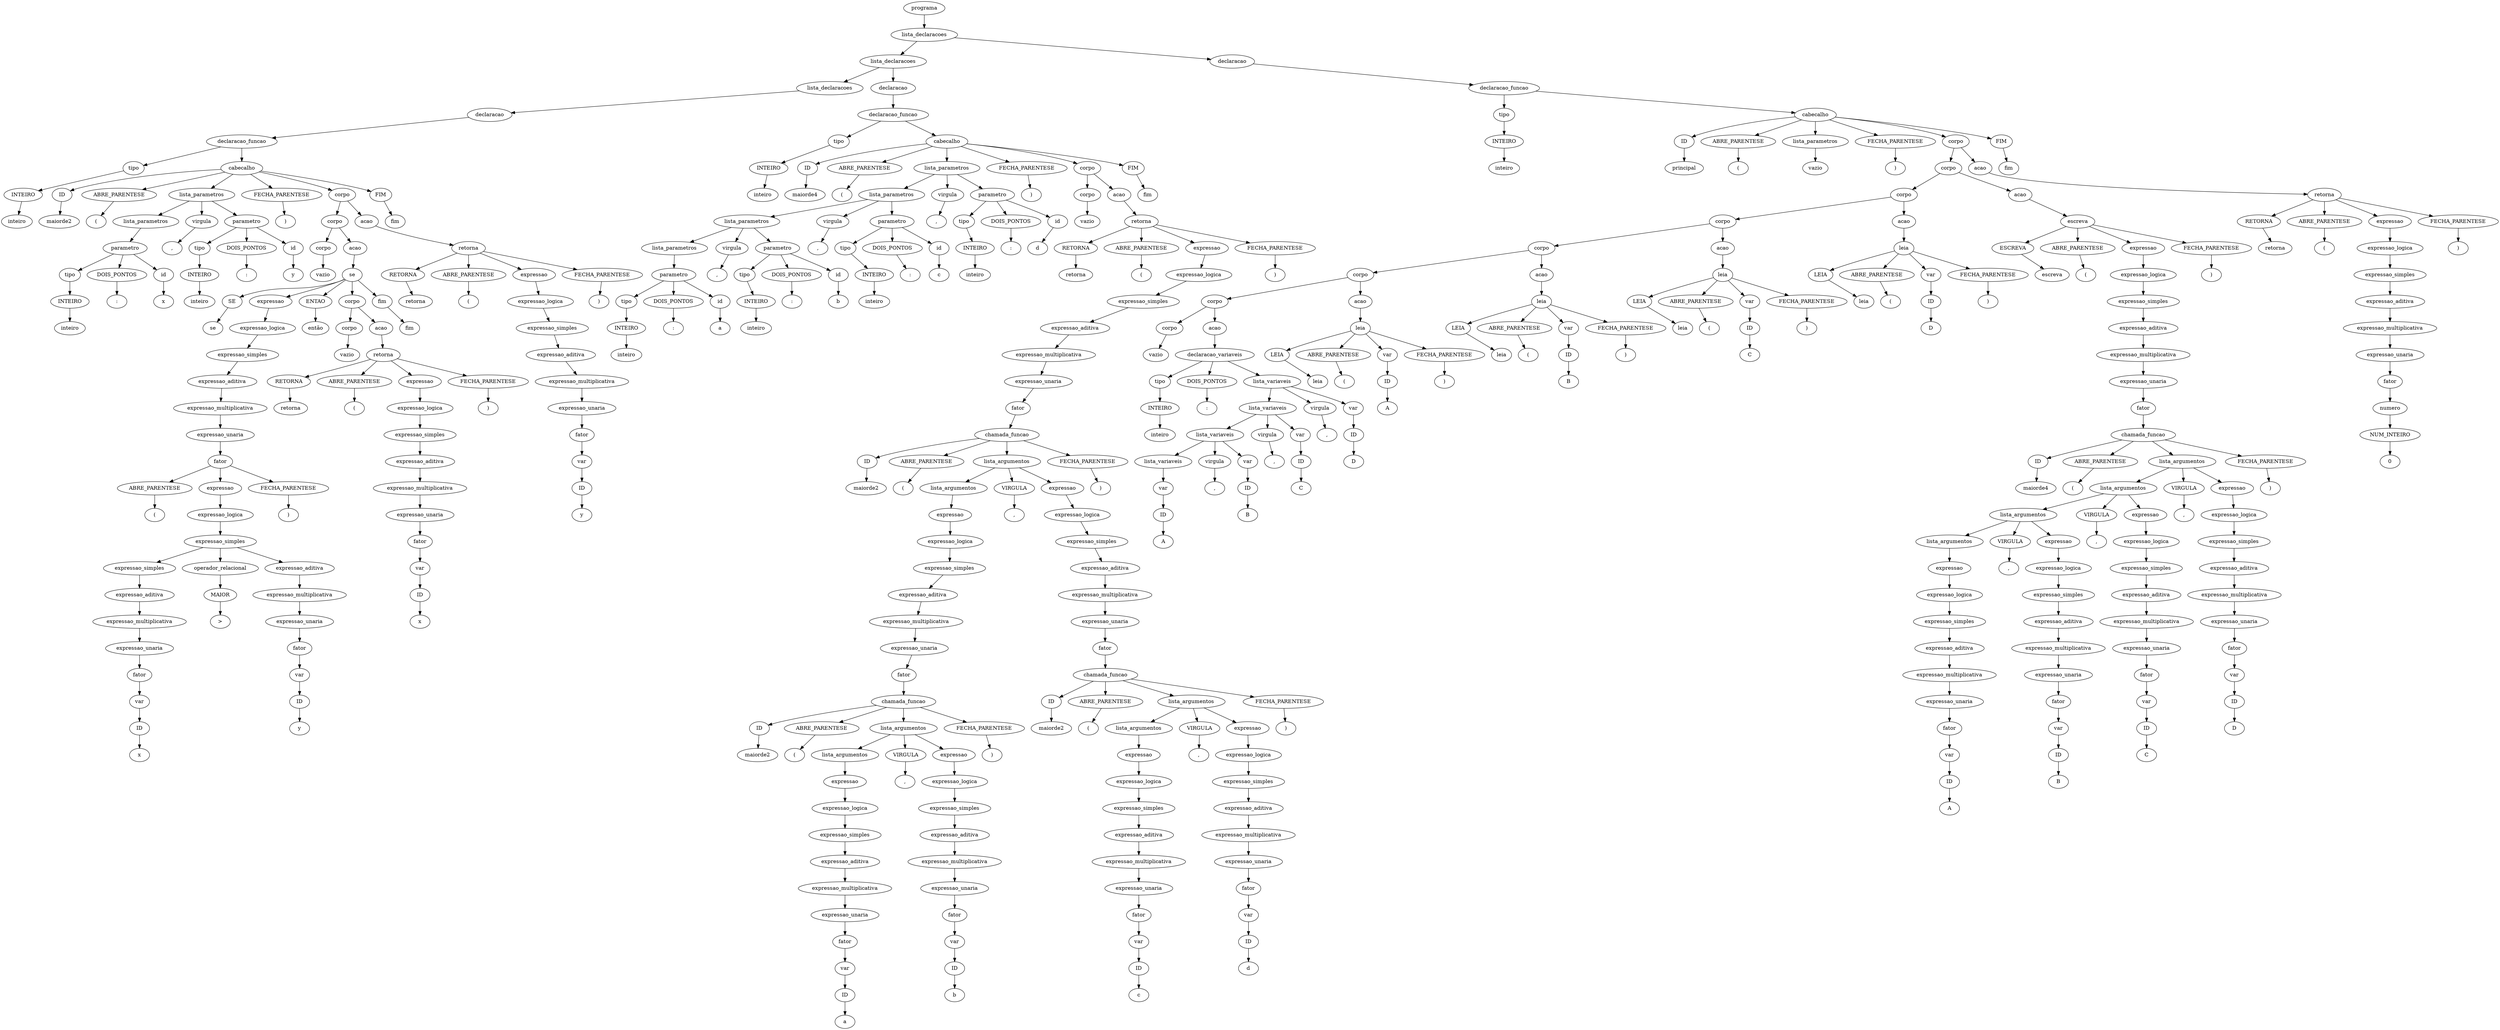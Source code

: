 digraph tree {
    "0x0" [label="programa"];
    "0x1" [label="lista_declaracoes"];
    "0x2" [label="lista_declaracoes"];
    "0x3" [label="lista_declaracoes"];
    "0x4" [label="declaracao"];
    "0x5" [label="declaracao_funcao"];
    "0x6" [label="tipo"];
    "0x7" [label="INTEIRO"];
    "0x8" [label="inteiro"];
    "0x9" [label="cabecalho"];
    "0xa" [label="ID"];
    "0xb" [label="maiorde2"];
    "0xc" [label="ABRE_PARENTESE"];
    "0xd" [label="("];
    "0xe" [label="lista_parametros"];
    "0xf" [label="lista_parametros"];
    "0x10" [label="parametro"];
    "0x11" [label="tipo"];
    "0x12" [label="INTEIRO"];
    "0x13" [label="inteiro"];
    "0x14" [label="DOIS_PONTOS"];
    "0x15" [label=":"];
    "0x16" [label="id"];
    "0x17" [label="x"];
    "0x18" [label="virgula"];
    "0x19" [label=","];
    "0x1a" [label="parametro"];
    "0x1b" [label="tipo"];
    "0x1c" [label="INTEIRO"];
    "0x1d" [label="inteiro"];
    "0x1e" [label="DOIS_PONTOS"];
    "0x1f" [label=":"];
    "0x20" [label="id"];
    "0x21" [label="y"];
    "0x22" [label="FECHA_PARENTESE"];
    "0x23" [label=")"];
    "0x24" [label="corpo"];
    "0x25" [label="corpo"];
    "0x26" [label="corpo"];
    "0x27" [label="vazio"];
    "0x28" [label="acao"];
    "0x29" [label="se"];
    "0x2a" [label="SE"];
    "0x2b" [label="se"];
    "0x2c" [label="expressao"];
    "0x2d" [label="expressao_logica"];
    "0x2e" [label="expressao_simples"];
    "0x2f" [label="expressao_aditiva"];
    "0x30" [label="expressao_multiplicativa"];
    "0x31" [label="expressao_unaria"];
    "0x32" [label="fator"];
    "0x33" [label="ABRE_PARENTESE"];
    "0x34" [label="("];
    "0x35" [label="expressao"];
    "0x36" [label="expressao_logica"];
    "0x37" [label="expressao_simples"];
    "0x38" [label="expressao_simples"];
    "0x39" [label="expressao_aditiva"];
    "0x3a" [label="expressao_multiplicativa"];
    "0x3b" [label="expressao_unaria"];
    "0x3c" [label="fator"];
    "0x3d" [label="var"];
    "0x3e" [label="ID"];
    "0x3f" [label="x"];
    "0x40" [label="operador_relacional"];
    "0x41" [label="MAIOR"];
    "0x42" [label=">"];
    "0x43" [label="expressao_aditiva"];
    "0x44" [label="expressao_multiplicativa"];
    "0x45" [label="expressao_unaria"];
    "0x46" [label="fator"];
    "0x47" [label="var"];
    "0x48" [label="ID"];
    "0x49" [label="y"];
    "0x4a" [label="FECHA_PARENTESE"];
    "0x4b" [label=")"];
    "0x4c" [label="ENTAO"];
    "0x4d" [label="então"];
    "0x4e" [label="corpo"];
    "0x4f" [label="corpo"];
    "0x50" [label="vazio"];
    "0x51" [label="acao"];
    "0x52" [label="retorna"];
    "0x53" [label="RETORNA"];
    "0x54" [label="retorna"];
    "0x55" [label="ABRE_PARENTESE"];
    "0x56" [label="("];
    "0x57" [label="expressao"];
    "0x58" [label="expressao_logica"];
    "0x59" [label="expressao_simples"];
    "0x5a" [label="expressao_aditiva"];
    "0x5b" [label="expressao_multiplicativa"];
    "0x5c" [label="expressao_unaria"];
    "0x5d" [label="fator"];
    "0x5e" [label="var"];
    "0x5f" [label="ID"];
    "0x60" [label="x"];
    "0x61" [label="FECHA_PARENTESE"];
    "0x62" [label=")"];
    "0x63" [label="fim"];
    "0x64" [label="fim"];
    "0x65" [label="acao"];
    "0x66" [label="retorna"];
    "0x67" [label="RETORNA"];
    "0x68" [label="retorna"];
    "0x69" [label="ABRE_PARENTESE"];
    "0x6a" [label="("];
    "0x6b" [label="expressao"];
    "0x6c" [label="expressao_logica"];
    "0x6d" [label="expressao_simples"];
    "0x6e" [label="expressao_aditiva"];
    "0x6f" [label="expressao_multiplicativa"];
    "0x70" [label="expressao_unaria"];
    "0x71" [label="fator"];
    "0x72" [label="var"];
    "0x73" [label="ID"];
    "0x74" [label="y"];
    "0x75" [label="FECHA_PARENTESE"];
    "0x76" [label=")"];
    "0x77" [label="FIM"];
    "0x78" [label="fim"];
    "0x79" [label="declaracao"];
    "0x7a" [label="declaracao_funcao"];
    "0x7b" [label="tipo"];
    "0x7c" [label="INTEIRO"];
    "0x7d" [label="inteiro"];
    "0x7e" [label="cabecalho"];
    "0x7f" [label="ID"];
    "0x80" [label="maiorde4"];
    "0x81" [label="ABRE_PARENTESE"];
    "0x82" [label="("];
    "0x83" [label="lista_parametros"];
    "0x84" [label="lista_parametros"];
    "0x85" [label="lista_parametros"];
    "0x86" [label="lista_parametros"];
    "0x87" [label="parametro"];
    "0x88" [label="tipo"];
    "0x89" [label="INTEIRO"];
    "0x8a" [label="inteiro"];
    "0x8b" [label="DOIS_PONTOS"];
    "0x8c" [label=":"];
    "0x8d" [label="id"];
    "0x8e" [label="a"];
    "0x8f" [label="virgula"];
    "0x90" [label=","];
    "0x91" [label="parametro"];
    "0x92" [label="tipo"];
    "0x93" [label="INTEIRO"];
    "0x94" [label="inteiro"];
    "0x95" [label="DOIS_PONTOS"];
    "0x96" [label=":"];
    "0x97" [label="id"];
    "0x98" [label="b"];
    "0x99" [label="virgula"];
    "0x9a" [label=","];
    "0x9b" [label="parametro"];
    "0x9c" [label="tipo"];
    "0x9d" [label="INTEIRO"];
    "0x9e" [label="inteiro"];
    "0x9f" [label="DOIS_PONTOS"];
    "0xa0" [label=":"];
    "0xa1" [label="id"];
    "0xa2" [label="c"];
    "0xa3" [label="virgula"];
    "0xa4" [label=","];
    "0xa5" [label="parametro"];
    "0xa6" [label="tipo"];
    "0xa7" [label="INTEIRO"];
    "0xa8" [label="inteiro"];
    "0xa9" [label="DOIS_PONTOS"];
    "0xaa" [label=":"];
    "0xab" [label="id"];
    "0xac" [label="d"];
    "0xad" [label="FECHA_PARENTESE"];
    "0xae" [label=")"];
    "0xaf" [label="corpo"];
    "0xb0" [label="corpo"];
    "0xb1" [label="vazio"];
    "0xb2" [label="acao"];
    "0xb3" [label="retorna"];
    "0xb4" [label="RETORNA"];
    "0xb5" [label="retorna"];
    "0xb6" [label="ABRE_PARENTESE"];
    "0xb7" [label="("];
    "0xb8" [label="expressao"];
    "0xb9" [label="expressao_logica"];
    "0xba" [label="expressao_simples"];
    "0xbb" [label="expressao_aditiva"];
    "0xbc" [label="expressao_multiplicativa"];
    "0xbd" [label="expressao_unaria"];
    "0xbe" [label="fator"];
    "0xbf" [label="chamada_funcao"];
    "0xc0" [label="ID"];
    "0xc1" [label="maiorde2"];
    "0xc2" [label="ABRE_PARENTESE"];
    "0xc3" [label="("];
    "0xc4" [label="lista_argumentos"];
    "0xc5" [label="lista_argumentos"];
    "0xc6" [label="expressao"];
    "0xc7" [label="expressao_logica"];
    "0xc8" [label="expressao_simples"];
    "0xc9" [label="expressao_aditiva"];
    "0xca" [label="expressao_multiplicativa"];
    "0xcb" [label="expressao_unaria"];
    "0xcc" [label="fator"];
    "0xcd" [label="chamada_funcao"];
    "0xce" [label="ID"];
    "0xcf" [label="maiorde2"];
    "0xd0" [label="ABRE_PARENTESE"];
    "0xd1" [label="("];
    "0xd2" [label="lista_argumentos"];
    "0xd3" [label="lista_argumentos"];
    "0xd4" [label="expressao"];
    "0xd5" [label="expressao_logica"];
    "0xd6" [label="expressao_simples"];
    "0xd7" [label="expressao_aditiva"];
    "0xd8" [label="expressao_multiplicativa"];
    "0xd9" [label="expressao_unaria"];
    "0xda" [label="fator"];
    "0xdb" [label="var"];
    "0xdc" [label="ID"];
    "0xdd" [label="a"];
    "0xde" [label="VIRGULA"];
    "0xdf" [label=","];
    "0xe0" [label="expressao"];
    "0xe1" [label="expressao_logica"];
    "0xe2" [label="expressao_simples"];
    "0xe3" [label="expressao_aditiva"];
    "0xe4" [label="expressao_multiplicativa"];
    "0xe5" [label="expressao_unaria"];
    "0xe6" [label="fator"];
    "0xe7" [label="var"];
    "0xe8" [label="ID"];
    "0xe9" [label="b"];
    "0xea" [label="FECHA_PARENTESE"];
    "0xeb" [label=")"];
    "0xec" [label="VIRGULA"];
    "0xed" [label=","];
    "0xee" [label="expressao"];
    "0xef" [label="expressao_logica"];
    "0xf0" [label="expressao_simples"];
    "0xf1" [label="expressao_aditiva"];
    "0xf2" [label="expressao_multiplicativa"];
    "0xf3" [label="expressao_unaria"];
    "0xf4" [label="fator"];
    "0xf5" [label="chamada_funcao"];
    "0xf6" [label="ID"];
    "0xf7" [label="maiorde2"];
    "0xf8" [label="ABRE_PARENTESE"];
    "0xf9" [label="("];
    "0xfa" [label="lista_argumentos"];
    "0xfb" [label="lista_argumentos"];
    "0xfc" [label="expressao"];
    "0xfd" [label="expressao_logica"];
    "0xfe" [label="expressao_simples"];
    "0xff" [label="expressao_aditiva"];
    "0x100" [label="expressao_multiplicativa"];
    "0x101" [label="expressao_unaria"];
    "0x102" [label="fator"];
    "0x103" [label="var"];
    "0x104" [label="ID"];
    "0x105" [label="c"];
    "0x106" [label="VIRGULA"];
    "0x107" [label=","];
    "0x108" [label="expressao"];
    "0x109" [label="expressao_logica"];
    "0x10a" [label="expressao_simples"];
    "0x10b" [label="expressao_aditiva"];
    "0x10c" [label="expressao_multiplicativa"];
    "0x10d" [label="expressao_unaria"];
    "0x10e" [label="fator"];
    "0x10f" [label="var"];
    "0x110" [label="ID"];
    "0x111" [label="d"];
    "0x112" [label="FECHA_PARENTESE"];
    "0x113" [label=")"];
    "0x114" [label="FECHA_PARENTESE"];
    "0x115" [label=")"];
    "0x116" [label="FECHA_PARENTESE"];
    "0x117" [label=")"];
    "0x118" [label="FIM"];
    "0x119" [label="fim"];
    "0x11a" [label="declaracao"];
    "0x11b" [label="declaracao_funcao"];
    "0x11c" [label="tipo"];
    "0x11d" [label="INTEIRO"];
    "0x11e" [label="inteiro"];
    "0x11f" [label="cabecalho"];
    "0x120" [label="ID"];
    "0x121" [label="principal"];
    "0x122" [label="ABRE_PARENTESE"];
    "0x123" [label="("];
    "0x124" [label="lista_parametros"];
    "0x125" [label="vazio"];
    "0x126" [label="FECHA_PARENTESE"];
    "0x127" [label=")"];
    "0x128" [label="corpo"];
    "0x129" [label="corpo"];
    "0x12a" [label="corpo"];
    "0x12b" [label="corpo"];
    "0x12c" [label="corpo"];
    "0x12d" [label="corpo"];
    "0x12e" [label="corpo"];
    "0x12f" [label="corpo"];
    "0x130" [label="vazio"];
    "0x131" [label="acao"];
    "0x132" [label="declaracao_variaveis"];
    "0x133" [label="tipo"];
    "0x134" [label="INTEIRO"];
    "0x135" [label="inteiro"];
    "0x136" [label="DOIS_PONTOS"];
    "0x137" [label=":"];
    "0x138" [label="lista_variaveis"];
    "0x139" [label="lista_variaveis"];
    "0x13a" [label="lista_variaveis"];
    "0x13b" [label="lista_variaveis"];
    "0x13c" [label="var"];
    "0x13d" [label="ID"];
    "0x13e" [label="A"];
    "0x13f" [label="virgula"];
    "0x140" [label=","];
    "0x141" [label="var"];
    "0x142" [label="ID"];
    "0x143" [label="B"];
    "0x144" [label="virgula"];
    "0x145" [label=","];
    "0x146" [label="var"];
    "0x147" [label="ID"];
    "0x148" [label="C"];
    "0x149" [label="virgula"];
    "0x14a" [label=","];
    "0x14b" [label="var"];
    "0x14c" [label="ID"];
    "0x14d" [label="D"];
    "0x14e" [label="acao"];
    "0x14f" [label="leia"];
    "0x150" [label="LEIA"];
    "0x151" [label="leia"];
    "0x152" [label="ABRE_PARENTESE"];
    "0x153" [label="("];
    "0x154" [label="var"];
    "0x155" [label="ID"];
    "0x156" [label="A"];
    "0x157" [label="FECHA_PARENTESE"];
    "0x158" [label=")"];
    "0x159" [label="acao"];
    "0x15a" [label="leia"];
    "0x15b" [label="LEIA"];
    "0x15c" [label="leia"];
    "0x15d" [label="ABRE_PARENTESE"];
    "0x15e" [label="("];
    "0x15f" [label="var"];
    "0x160" [label="ID"];
    "0x161" [label="B"];
    "0x162" [label="FECHA_PARENTESE"];
    "0x163" [label=")"];
    "0x164" [label="acao"];
    "0x165" [label="leia"];
    "0x166" [label="LEIA"];
    "0x167" [label="leia"];
    "0x168" [label="ABRE_PARENTESE"];
    "0x169" [label="("];
    "0x16a" [label="var"];
    "0x16b" [label="ID"];
    "0x16c" [label="C"];
    "0x16d" [label="FECHA_PARENTESE"];
    "0x16e" [label=")"];
    "0x16f" [label="acao"];
    "0x170" [label="leia"];
    "0x171" [label="LEIA"];
    "0x172" [label="leia"];
    "0x173" [label="ABRE_PARENTESE"];
    "0x174" [label="("];
    "0x175" [label="var"];
    "0x176" [label="ID"];
    "0x177" [label="D"];
    "0x178" [label="FECHA_PARENTESE"];
    "0x179" [label=")"];
    "0x17a" [label="acao"];
    "0x17b" [label="escreva"];
    "0x17c" [label="ESCREVA"];
    "0x17d" [label="escreva"];
    "0x17e" [label="ABRE_PARENTESE"];
    "0x17f" [label="("];
    "0x180" [label="expressao"];
    "0x181" [label="expressao_logica"];
    "0x182" [label="expressao_simples"];
    "0x183" [label="expressao_aditiva"];
    "0x184" [label="expressao_multiplicativa"];
    "0x185" [label="expressao_unaria"];
    "0x186" [label="fator"];
    "0x187" [label="chamada_funcao"];
    "0x188" [label="ID"];
    "0x189" [label="maiorde4"];
    "0x18a" [label="ABRE_PARENTESE"];
    "0x18b" [label="("];
    "0x18c" [label="lista_argumentos"];
    "0x18d" [label="lista_argumentos"];
    "0x18e" [label="lista_argumentos"];
    "0x18f" [label="lista_argumentos"];
    "0x190" [label="expressao"];
    "0x191" [label="expressao_logica"];
    "0x192" [label="expressao_simples"];
    "0x193" [label="expressao_aditiva"];
    "0x194" [label="expressao_multiplicativa"];
    "0x195" [label="expressao_unaria"];
    "0x196" [label="fator"];
    "0x197" [label="var"];
    "0x198" [label="ID"];
    "0x199" [label="A"];
    "0x19a" [label="VIRGULA"];
    "0x19b" [label=","];
    "0x19c" [label="expressao"];
    "0x19d" [label="expressao_logica"];
    "0x19e" [label="expressao_simples"];
    "0x19f" [label="expressao_aditiva"];
    "0x1a0" [label="expressao_multiplicativa"];
    "0x1a1" [label="expressao_unaria"];
    "0x1a2" [label="fator"];
    "0x1a3" [label="var"];
    "0x1a4" [label="ID"];
    "0x1a5" [label="B"];
    "0x1a6" [label="VIRGULA"];
    "0x1a7" [label=","];
    "0x1a8" [label="expressao"];
    "0x1a9" [label="expressao_logica"];
    "0x1aa" [label="expressao_simples"];
    "0x1ab" [label="expressao_aditiva"];
    "0x1ac" [label="expressao_multiplicativa"];
    "0x1ad" [label="expressao_unaria"];
    "0x1ae" [label="fator"];
    "0x1af" [label="var"];
    "0x1b0" [label="ID"];
    "0x1b1" [label="C"];
    "0x1b2" [label="VIRGULA"];
    "0x1b3" [label=","];
    "0x1b4" [label="expressao"];
    "0x1b5" [label="expressao_logica"];
    "0x1b6" [label="expressao_simples"];
    "0x1b7" [label="expressao_aditiva"];
    "0x1b8" [label="expressao_multiplicativa"];
    "0x1b9" [label="expressao_unaria"];
    "0x1ba" [label="fator"];
    "0x1bb" [label="var"];
    "0x1bc" [label="ID"];
    "0x1bd" [label="D"];
    "0x1be" [label="FECHA_PARENTESE"];
    "0x1bf" [label=")"];
    "0x1c0" [label="FECHA_PARENTESE"];
    "0x1c1" [label=")"];
    "0x1c2" [label="acao"];
    "0x1c3" [label="retorna"];
    "0x1c4" [label="RETORNA"];
    "0x1c5" [label="retorna"];
    "0x1c6" [label="ABRE_PARENTESE"];
    "0x1c7" [label="("];
    "0x1c8" [label="expressao"];
    "0x1c9" [label="expressao_logica"];
    "0x1ca" [label="expressao_simples"];
    "0x1cb" [label="expressao_aditiva"];
    "0x1cc" [label="expressao_multiplicativa"];
    "0x1cd" [label="expressao_unaria"];
    "0x1ce" [label="fator"];
    "0x1cf" [label="numero"];
    "0x1d0" [label="NUM_INTEIRO"];
    "0x1d1" [label="0"];
    "0x1d2" [label="FECHA_PARENTESE"];
    "0x1d3" [label=")"];
    "0x1d4" [label="FIM"];
    "0x1d5" [label="fim"];
    "0x0" -> "0x1";
    "0x1" -> "0x2";
    "0x1" -> "0x11a";
    "0x2" -> "0x3";
    "0x2" -> "0x79";
    "0x3" -> "0x4";
    "0x4" -> "0x5";
    "0x5" -> "0x6";
    "0x5" -> "0x9";
    "0x6" -> "0x7";
    "0x7" -> "0x8";
    "0x9" -> "0xa";
    "0x9" -> "0xc";
    "0x9" -> "0xe";
    "0x9" -> "0x22";
    "0x9" -> "0x24";
    "0x9" -> "0x77";
    "0xa" -> "0xb";
    "0xc" -> "0xd";
    "0xe" -> "0xf";
    "0xe" -> "0x18";
    "0xe" -> "0x1a";
    "0xf" -> "0x10";
    "0x10" -> "0x11";
    "0x10" -> "0x14";
    "0x10" -> "0x16";
    "0x11" -> "0x12";
    "0x12" -> "0x13";
    "0x14" -> "0x15";
    "0x16" -> "0x17";
    "0x18" -> "0x19";
    "0x1a" -> "0x1b";
    "0x1a" -> "0x1e";
    "0x1a" -> "0x20";
    "0x1b" -> "0x1c";
    "0x1c" -> "0x1d";
    "0x1e" -> "0x1f";
    "0x20" -> "0x21";
    "0x22" -> "0x23";
    "0x24" -> "0x25";
    "0x24" -> "0x65";
    "0x25" -> "0x26";
    "0x25" -> "0x28";
    "0x26" -> "0x27";
    "0x28" -> "0x29";
    "0x29" -> "0x2a";
    "0x29" -> "0x2c";
    "0x29" -> "0x4c";
    "0x29" -> "0x4e";
    "0x29" -> "0x63";
    "0x2a" -> "0x2b";
    "0x2c" -> "0x2d";
    "0x2d" -> "0x2e";
    "0x2e" -> "0x2f";
    "0x2f" -> "0x30";
    "0x30" -> "0x31";
    "0x31" -> "0x32";
    "0x32" -> "0x33";
    "0x32" -> "0x35";
    "0x32" -> "0x4a";
    "0x33" -> "0x34";
    "0x35" -> "0x36";
    "0x36" -> "0x37";
    "0x37" -> "0x38";
    "0x37" -> "0x40";
    "0x37" -> "0x43";
    "0x38" -> "0x39";
    "0x39" -> "0x3a";
    "0x3a" -> "0x3b";
    "0x3b" -> "0x3c";
    "0x3c" -> "0x3d";
    "0x3d" -> "0x3e";
    "0x3e" -> "0x3f";
    "0x40" -> "0x41";
    "0x41" -> "0x42";
    "0x43" -> "0x44";
    "0x44" -> "0x45";
    "0x45" -> "0x46";
    "0x46" -> "0x47";
    "0x47" -> "0x48";
    "0x48" -> "0x49";
    "0x4a" -> "0x4b";
    "0x4c" -> "0x4d";
    "0x4e" -> "0x4f";
    "0x4e" -> "0x51";
    "0x4f" -> "0x50";
    "0x51" -> "0x52";
    "0x52" -> "0x53";
    "0x52" -> "0x55";
    "0x52" -> "0x57";
    "0x52" -> "0x61";
    "0x53" -> "0x54";
    "0x55" -> "0x56";
    "0x57" -> "0x58";
    "0x58" -> "0x59";
    "0x59" -> "0x5a";
    "0x5a" -> "0x5b";
    "0x5b" -> "0x5c";
    "0x5c" -> "0x5d";
    "0x5d" -> "0x5e";
    "0x5e" -> "0x5f";
    "0x5f" -> "0x60";
    "0x61" -> "0x62";
    "0x63" -> "0x64";
    "0x65" -> "0x66";
    "0x66" -> "0x67";
    "0x66" -> "0x69";
    "0x66" -> "0x6b";
    "0x66" -> "0x75";
    "0x67" -> "0x68";
    "0x69" -> "0x6a";
    "0x6b" -> "0x6c";
    "0x6c" -> "0x6d";
    "0x6d" -> "0x6e";
    "0x6e" -> "0x6f";
    "0x6f" -> "0x70";
    "0x70" -> "0x71";
    "0x71" -> "0x72";
    "0x72" -> "0x73";
    "0x73" -> "0x74";
    "0x75" -> "0x76";
    "0x77" -> "0x78";
    "0x79" -> "0x7a";
    "0x7a" -> "0x7b";
    "0x7a" -> "0x7e";
    "0x7b" -> "0x7c";
    "0x7c" -> "0x7d";
    "0x7e" -> "0x7f";
    "0x7e" -> "0x81";
    "0x7e" -> "0x83";
    "0x7e" -> "0xad";
    "0x7e" -> "0xaf";
    "0x7e" -> "0x118";
    "0x7f" -> "0x80";
    "0x81" -> "0x82";
    "0x83" -> "0x84";
    "0x83" -> "0xa3";
    "0x83" -> "0xa5";
    "0x84" -> "0x85";
    "0x84" -> "0x99";
    "0x84" -> "0x9b";
    "0x85" -> "0x86";
    "0x85" -> "0x8f";
    "0x85" -> "0x91";
    "0x86" -> "0x87";
    "0x87" -> "0x88";
    "0x87" -> "0x8b";
    "0x87" -> "0x8d";
    "0x88" -> "0x89";
    "0x89" -> "0x8a";
    "0x8b" -> "0x8c";
    "0x8d" -> "0x8e";
    "0x8f" -> "0x90";
    "0x91" -> "0x92";
    "0x91" -> "0x95";
    "0x91" -> "0x97";
    "0x92" -> "0x93";
    "0x93" -> "0x94";
    "0x95" -> "0x96";
    "0x97" -> "0x98";
    "0x99" -> "0x9a";
    "0x9b" -> "0x9c";
    "0x9b" -> "0x9f";
    "0x9b" -> "0xa1";
    "0x9c" -> "0x9d";
    "0x9d" -> "0x9e";
    "0x9f" -> "0xa0";
    "0xa1" -> "0xa2";
    "0xa3" -> "0xa4";
    "0xa5" -> "0xa6";
    "0xa5" -> "0xa9";
    "0xa5" -> "0xab";
    "0xa6" -> "0xa7";
    "0xa7" -> "0xa8";
    "0xa9" -> "0xaa";
    "0xab" -> "0xac";
    "0xad" -> "0xae";
    "0xaf" -> "0xb0";
    "0xaf" -> "0xb2";
    "0xb0" -> "0xb1";
    "0xb2" -> "0xb3";
    "0xb3" -> "0xb4";
    "0xb3" -> "0xb6";
    "0xb3" -> "0xb8";
    "0xb3" -> "0x116";
    "0xb4" -> "0xb5";
    "0xb6" -> "0xb7";
    "0xb8" -> "0xb9";
    "0xb9" -> "0xba";
    "0xba" -> "0xbb";
    "0xbb" -> "0xbc";
    "0xbc" -> "0xbd";
    "0xbd" -> "0xbe";
    "0xbe" -> "0xbf";
    "0xbf" -> "0xc0";
    "0xbf" -> "0xc2";
    "0xbf" -> "0xc4";
    "0xbf" -> "0x114";
    "0xc0" -> "0xc1";
    "0xc2" -> "0xc3";
    "0xc4" -> "0xc5";
    "0xc4" -> "0xec";
    "0xc4" -> "0xee";
    "0xc5" -> "0xc6";
    "0xc6" -> "0xc7";
    "0xc7" -> "0xc8";
    "0xc8" -> "0xc9";
    "0xc9" -> "0xca";
    "0xca" -> "0xcb";
    "0xcb" -> "0xcc";
    "0xcc" -> "0xcd";
    "0xcd" -> "0xce";
    "0xcd" -> "0xd0";
    "0xcd" -> "0xd2";
    "0xcd" -> "0xea";
    "0xce" -> "0xcf";
    "0xd0" -> "0xd1";
    "0xd2" -> "0xd3";
    "0xd2" -> "0xde";
    "0xd2" -> "0xe0";
    "0xd3" -> "0xd4";
    "0xd4" -> "0xd5";
    "0xd5" -> "0xd6";
    "0xd6" -> "0xd7";
    "0xd7" -> "0xd8";
    "0xd8" -> "0xd9";
    "0xd9" -> "0xda";
    "0xda" -> "0xdb";
    "0xdb" -> "0xdc";
    "0xdc" -> "0xdd";
    "0xde" -> "0xdf";
    "0xe0" -> "0xe1";
    "0xe1" -> "0xe2";
    "0xe2" -> "0xe3";
    "0xe3" -> "0xe4";
    "0xe4" -> "0xe5";
    "0xe5" -> "0xe6";
    "0xe6" -> "0xe7";
    "0xe7" -> "0xe8";
    "0xe8" -> "0xe9";
    "0xea" -> "0xeb";
    "0xec" -> "0xed";
    "0xee" -> "0xef";
    "0xef" -> "0xf0";
    "0xf0" -> "0xf1";
    "0xf1" -> "0xf2";
    "0xf2" -> "0xf3";
    "0xf3" -> "0xf4";
    "0xf4" -> "0xf5";
    "0xf5" -> "0xf6";
    "0xf5" -> "0xf8";
    "0xf5" -> "0xfa";
    "0xf5" -> "0x112";
    "0xf6" -> "0xf7";
    "0xf8" -> "0xf9";
    "0xfa" -> "0xfb";
    "0xfa" -> "0x106";
    "0xfa" -> "0x108";
    "0xfb" -> "0xfc";
    "0xfc" -> "0xfd";
    "0xfd" -> "0xfe";
    "0xfe" -> "0xff";
    "0xff" -> "0x100";
    "0x100" -> "0x101";
    "0x101" -> "0x102";
    "0x102" -> "0x103";
    "0x103" -> "0x104";
    "0x104" -> "0x105";
    "0x106" -> "0x107";
    "0x108" -> "0x109";
    "0x109" -> "0x10a";
    "0x10a" -> "0x10b";
    "0x10b" -> "0x10c";
    "0x10c" -> "0x10d";
    "0x10d" -> "0x10e";
    "0x10e" -> "0x10f";
    "0x10f" -> "0x110";
    "0x110" -> "0x111";
    "0x112" -> "0x113";
    "0x114" -> "0x115";
    "0x116" -> "0x117";
    "0x118" -> "0x119";
    "0x11a" -> "0x11b";
    "0x11b" -> "0x11c";
    "0x11b" -> "0x11f";
    "0x11c" -> "0x11d";
    "0x11d" -> "0x11e";
    "0x11f" -> "0x120";
    "0x11f" -> "0x122";
    "0x11f" -> "0x124";
    "0x11f" -> "0x126";
    "0x11f" -> "0x128";
    "0x11f" -> "0x1d4";
    "0x120" -> "0x121";
    "0x122" -> "0x123";
    "0x124" -> "0x125";
    "0x126" -> "0x127";
    "0x128" -> "0x129";
    "0x128" -> "0x1c2";
    "0x129" -> "0x12a";
    "0x129" -> "0x17a";
    "0x12a" -> "0x12b";
    "0x12a" -> "0x16f";
    "0x12b" -> "0x12c";
    "0x12b" -> "0x164";
    "0x12c" -> "0x12d";
    "0x12c" -> "0x159";
    "0x12d" -> "0x12e";
    "0x12d" -> "0x14e";
    "0x12e" -> "0x12f";
    "0x12e" -> "0x131";
    "0x12f" -> "0x130";
    "0x131" -> "0x132";
    "0x132" -> "0x133";
    "0x132" -> "0x136";
    "0x132" -> "0x138";
    "0x133" -> "0x134";
    "0x134" -> "0x135";
    "0x136" -> "0x137";
    "0x138" -> "0x139";
    "0x138" -> "0x149";
    "0x138" -> "0x14b";
    "0x139" -> "0x13a";
    "0x139" -> "0x144";
    "0x139" -> "0x146";
    "0x13a" -> "0x13b";
    "0x13a" -> "0x13f";
    "0x13a" -> "0x141";
    "0x13b" -> "0x13c";
    "0x13c" -> "0x13d";
    "0x13d" -> "0x13e";
    "0x13f" -> "0x140";
    "0x141" -> "0x142";
    "0x142" -> "0x143";
    "0x144" -> "0x145";
    "0x146" -> "0x147";
    "0x147" -> "0x148";
    "0x149" -> "0x14a";
    "0x14b" -> "0x14c";
    "0x14c" -> "0x14d";
    "0x14e" -> "0x14f";
    "0x14f" -> "0x150";
    "0x14f" -> "0x152";
    "0x14f" -> "0x154";
    "0x14f" -> "0x157";
    "0x150" -> "0x151";
    "0x152" -> "0x153";
    "0x154" -> "0x155";
    "0x155" -> "0x156";
    "0x157" -> "0x158";
    "0x159" -> "0x15a";
    "0x15a" -> "0x15b";
    "0x15a" -> "0x15d";
    "0x15a" -> "0x15f";
    "0x15a" -> "0x162";
    "0x15b" -> "0x15c";
    "0x15d" -> "0x15e";
    "0x15f" -> "0x160";
    "0x160" -> "0x161";
    "0x162" -> "0x163";
    "0x164" -> "0x165";
    "0x165" -> "0x166";
    "0x165" -> "0x168";
    "0x165" -> "0x16a";
    "0x165" -> "0x16d";
    "0x166" -> "0x167";
    "0x168" -> "0x169";
    "0x16a" -> "0x16b";
    "0x16b" -> "0x16c";
    "0x16d" -> "0x16e";
    "0x16f" -> "0x170";
    "0x170" -> "0x171";
    "0x170" -> "0x173";
    "0x170" -> "0x175";
    "0x170" -> "0x178";
    "0x171" -> "0x172";
    "0x173" -> "0x174";
    "0x175" -> "0x176";
    "0x176" -> "0x177";
    "0x178" -> "0x179";
    "0x17a" -> "0x17b";
    "0x17b" -> "0x17c";
    "0x17b" -> "0x17e";
    "0x17b" -> "0x180";
    "0x17b" -> "0x1c0";
    "0x17c" -> "0x17d";
    "0x17e" -> "0x17f";
    "0x180" -> "0x181";
    "0x181" -> "0x182";
    "0x182" -> "0x183";
    "0x183" -> "0x184";
    "0x184" -> "0x185";
    "0x185" -> "0x186";
    "0x186" -> "0x187";
    "0x187" -> "0x188";
    "0x187" -> "0x18a";
    "0x187" -> "0x18c";
    "0x187" -> "0x1be";
    "0x188" -> "0x189";
    "0x18a" -> "0x18b";
    "0x18c" -> "0x18d";
    "0x18c" -> "0x1b2";
    "0x18c" -> "0x1b4";
    "0x18d" -> "0x18e";
    "0x18d" -> "0x1a6";
    "0x18d" -> "0x1a8";
    "0x18e" -> "0x18f";
    "0x18e" -> "0x19a";
    "0x18e" -> "0x19c";
    "0x18f" -> "0x190";
    "0x190" -> "0x191";
    "0x191" -> "0x192";
    "0x192" -> "0x193";
    "0x193" -> "0x194";
    "0x194" -> "0x195";
    "0x195" -> "0x196";
    "0x196" -> "0x197";
    "0x197" -> "0x198";
    "0x198" -> "0x199";
    "0x19a" -> "0x19b";
    "0x19c" -> "0x19d";
    "0x19d" -> "0x19e";
    "0x19e" -> "0x19f";
    "0x19f" -> "0x1a0";
    "0x1a0" -> "0x1a1";
    "0x1a1" -> "0x1a2";
    "0x1a2" -> "0x1a3";
    "0x1a3" -> "0x1a4";
    "0x1a4" -> "0x1a5";
    "0x1a6" -> "0x1a7";
    "0x1a8" -> "0x1a9";
    "0x1a9" -> "0x1aa";
    "0x1aa" -> "0x1ab";
    "0x1ab" -> "0x1ac";
    "0x1ac" -> "0x1ad";
    "0x1ad" -> "0x1ae";
    "0x1ae" -> "0x1af";
    "0x1af" -> "0x1b0";
    "0x1b0" -> "0x1b1";
    "0x1b2" -> "0x1b3";
    "0x1b4" -> "0x1b5";
    "0x1b5" -> "0x1b6";
    "0x1b6" -> "0x1b7";
    "0x1b7" -> "0x1b8";
    "0x1b8" -> "0x1b9";
    "0x1b9" -> "0x1ba";
    "0x1ba" -> "0x1bb";
    "0x1bb" -> "0x1bc";
    "0x1bc" -> "0x1bd";
    "0x1be" -> "0x1bf";
    "0x1c0" -> "0x1c1";
    "0x1c2" -> "0x1c3";
    "0x1c3" -> "0x1c4";
    "0x1c3" -> "0x1c6";
    "0x1c3" -> "0x1c8";
    "0x1c3" -> "0x1d2";
    "0x1c4" -> "0x1c5";
    "0x1c6" -> "0x1c7";
    "0x1c8" -> "0x1c9";
    "0x1c9" -> "0x1ca";
    "0x1ca" -> "0x1cb";
    "0x1cb" -> "0x1cc";
    "0x1cc" -> "0x1cd";
    "0x1cd" -> "0x1ce";
    "0x1ce" -> "0x1cf";
    "0x1cf" -> "0x1d0";
    "0x1d0" -> "0x1d1";
    "0x1d2" -> "0x1d3";
    "0x1d4" -> "0x1d5";
}
